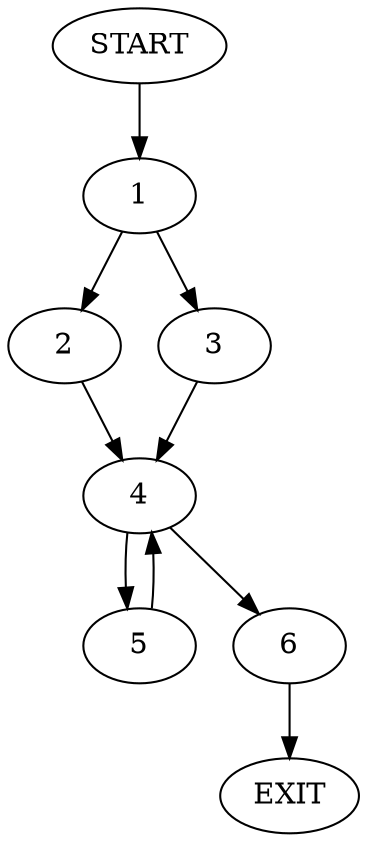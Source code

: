 digraph {
0 [label="START"]
7 [label="EXIT"]
0 -> 1
1 -> 2
1 -> 3
2 -> 4
3 -> 4
4 -> 5
4 -> 6
5 -> 4
6 -> 7
}
